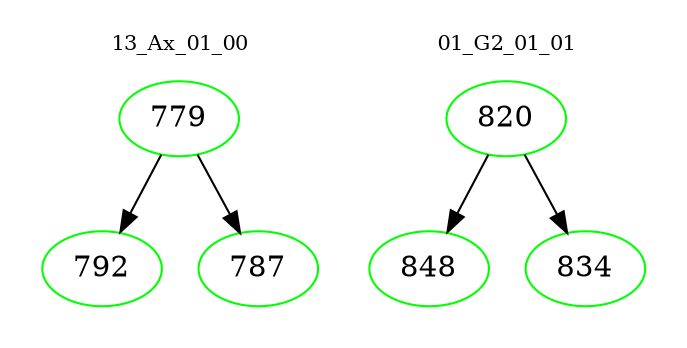 digraph{
subgraph cluster_0 {
color = white
label = "13_Ax_01_00";
fontsize=10;
T0_779 [label="779", color="green"]
T0_779 -> T0_792 [color="black"]
T0_792 [label="792", color="green"]
T0_779 -> T0_787 [color="black"]
T0_787 [label="787", color="green"]
}
subgraph cluster_1 {
color = white
label = "01_G2_01_01";
fontsize=10;
T1_820 [label="820", color="green"]
T1_820 -> T1_848 [color="black"]
T1_848 [label="848", color="green"]
T1_820 -> T1_834 [color="black"]
T1_834 [label="834", color="green"]
}
}
